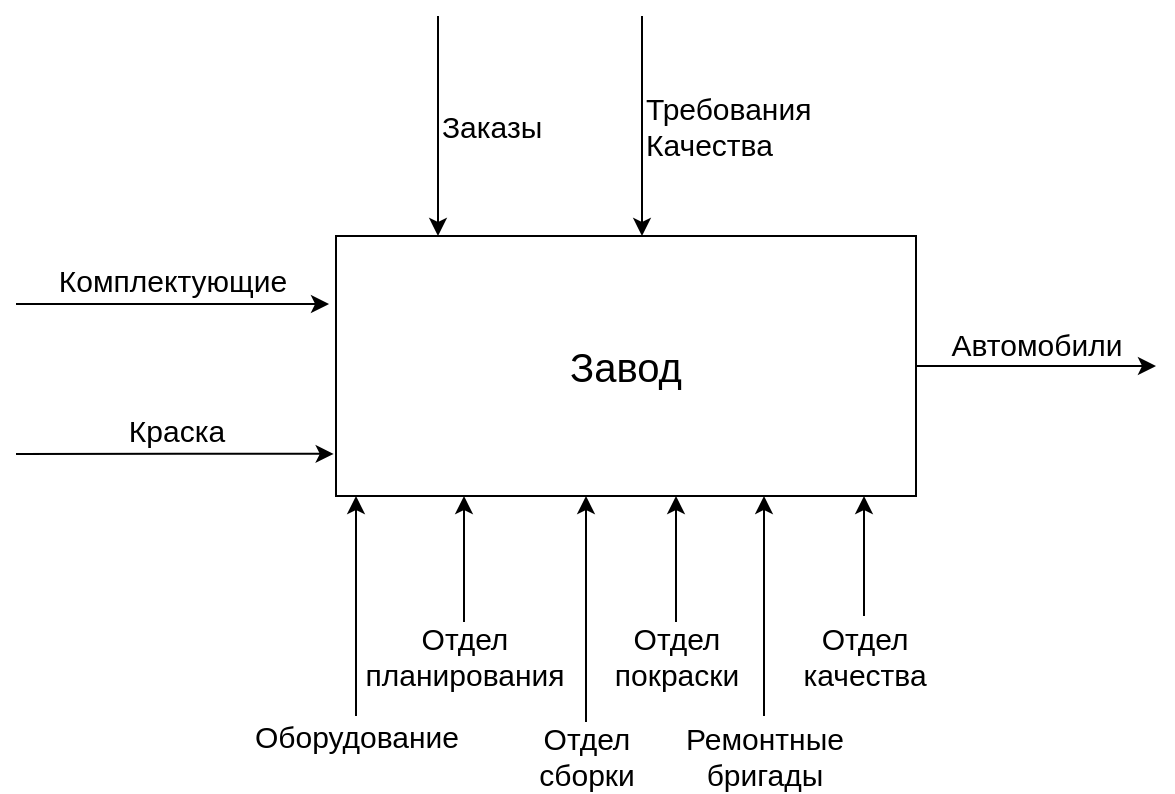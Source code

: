 <mxfile version="12.7.1" type="device"><diagram id="OWj3A6412yb5RkKk0McI" name="Page-1"><mxGraphModel dx="1422" dy="745" grid="1" gridSize="10" guides="1" tooltips="1" connect="1" arrows="1" fold="1" page="1" pageScale="1" pageWidth="827" pageHeight="1169" math="0" shadow="0"><root><mxCell id="0"/><mxCell id="1" parent="0"/><mxCell id="RQqrFgR-ohzdkuPpUtYx-2" value="Автомобили" style="edgeStyle=orthogonalEdgeStyle;rounded=0;orthogonalLoop=1;jettySize=auto;html=1;labelPosition=center;verticalLabelPosition=top;align=center;verticalAlign=bottom;fontSize=15;" edge="1" parent="1" source="RQqrFgR-ohzdkuPpUtYx-1"><mxGeometry relative="1" as="geometry"><mxPoint x="690" y="335" as="targetPoint"/></mxGeometry></mxCell><mxCell id="RQqrFgR-ohzdkuPpUtYx-4" value="Заказы" style="edgeStyle=orthogonalEdgeStyle;rounded=0;orthogonalLoop=1;jettySize=auto;html=1;fontSize=15;endArrow=none;endFill=0;startArrow=classic;startFill=1;exitX=0.5;exitY=0;exitDx=0;exitDy=0;labelPosition=right;verticalLabelPosition=middle;align=left;verticalAlign=middle;" edge="1" parent="1"><mxGeometry relative="1" as="geometry"><mxPoint x="331" y="160" as="targetPoint"/><mxPoint x="331" y="270" as="sourcePoint"/></mxGeometry></mxCell><mxCell id="RQqrFgR-ohzdkuPpUtYx-5" value="Комплектующие" style="edgeStyle=orthogonalEdgeStyle;rounded=0;orthogonalLoop=1;jettySize=auto;html=1;startArrow=classic;startFill=1;endArrow=none;endFill=0;fontSize=15;labelPosition=center;verticalLabelPosition=top;align=center;verticalAlign=bottom;exitX=-0.012;exitY=0.2;exitDx=0;exitDy=0;exitPerimeter=0;" edge="1" parent="1"><mxGeometry relative="1" as="geometry"><mxPoint x="120" y="304" as="targetPoint"/><mxPoint x="276.52" y="304" as="sourcePoint"/></mxGeometry></mxCell><mxCell id="RQqrFgR-ohzdkuPpUtYx-8" value="Требования&lt;br&gt;Качества" style="edgeStyle=orthogonalEdgeStyle;rounded=0;orthogonalLoop=1;jettySize=auto;html=1;startArrow=classic;startFill=1;endArrow=none;endFill=0;fontSize=15;exitX=0.5;exitY=0;exitDx=0;exitDy=0;labelPosition=right;verticalLabelPosition=middle;align=left;verticalAlign=middle;" edge="1" parent="1"><mxGeometry relative="1" as="geometry"><mxPoint x="433" y="160" as="targetPoint"/><mxPoint x="433" y="270" as="sourcePoint"/></mxGeometry></mxCell><mxCell id="RQqrFgR-ohzdkuPpUtYx-12" value="Краска" style="edgeStyle=orthogonalEdgeStyle;rounded=0;orthogonalLoop=1;jettySize=auto;html=1;exitX=-0.004;exitY=0.838;exitDx=0;exitDy=0;startArrow=classic;startFill=1;endArrow=none;endFill=0;fontSize=15;exitPerimeter=0;labelPosition=center;verticalLabelPosition=top;align=center;verticalAlign=bottom;" edge="1" parent="1" source="RQqrFgR-ohzdkuPpUtYx-1"><mxGeometry relative="1" as="geometry"><mxPoint x="120" y="379" as="targetPoint"/></mxGeometry></mxCell><mxCell id="RQqrFgR-ohzdkuPpUtYx-20" value="Отдел&lt;br&gt;планирования" style="edgeStyle=orthogonalEdgeStyle;rounded=0;orthogonalLoop=1;jettySize=auto;html=1;exitX=0.25;exitY=1;exitDx=0;exitDy=0;startArrow=classic;startFill=1;endArrow=none;endFill=0;fontSize=15;" edge="1" parent="1"><mxGeometry x="1" relative="1" as="geometry"><mxPoint x="344" y="480" as="targetPoint"/><mxPoint x="344" y="400" as="sourcePoint"/><mxPoint as="offset"/></mxGeometry></mxCell><mxCell id="RQqrFgR-ohzdkuPpUtYx-21" value="Отдел&lt;br&gt;сборки" style="edgeStyle=orthogonalEdgeStyle;rounded=0;orthogonalLoop=1;jettySize=auto;html=1;startArrow=classic;startFill=1;endArrow=none;endFill=0;fontSize=15;exitX=0.5;exitY=1;exitDx=0;exitDy=0;" edge="1" parent="1"><mxGeometry x="1" relative="1" as="geometry"><mxPoint x="405" y="530" as="targetPoint"/><mxPoint x="405" y="400" as="sourcePoint"/><mxPoint as="offset"/></mxGeometry></mxCell><mxCell id="RQqrFgR-ohzdkuPpUtYx-22" value="Отдел&lt;br&gt;покраски" style="edgeStyle=orthogonalEdgeStyle;rounded=0;orthogonalLoop=1;jettySize=auto;html=1;exitX=0.5;exitY=1;exitDx=0;exitDy=0;startArrow=classic;startFill=1;endArrow=none;endFill=0;fontSize=15;" edge="1" parent="1"><mxGeometry x="1" y="10" relative="1" as="geometry"><mxPoint x="450" y="470" as="targetPoint"/><mxPoint x="450" y="400" as="sourcePoint"/><mxPoint x="-10" y="10" as="offset"/></mxGeometry></mxCell><mxCell id="RQqrFgR-ohzdkuPpUtYx-24" value="Ремонтные&lt;br&gt;бригады" style="edgeStyle=orthogonalEdgeStyle;rounded=0;orthogonalLoop=1;jettySize=auto;html=1;startArrow=classic;startFill=1;endArrow=none;endFill=0;fontSize=15;exitX=0.5;exitY=1;exitDx=0;exitDy=0;" edge="1" parent="1"><mxGeometry x="1" y="20" relative="1" as="geometry"><mxPoint x="494" y="510" as="targetPoint"/><mxPoint x="494" y="400" as="sourcePoint"/><mxPoint x="-20" y="20" as="offset"/></mxGeometry></mxCell><mxCell id="RQqrFgR-ohzdkuPpUtYx-27" value="Оборудование" style="edgeStyle=orthogonalEdgeStyle;rounded=0;orthogonalLoop=1;jettySize=auto;html=1;startArrow=classic;startFill=1;endArrow=none;endFill=0;fontSize=15;" edge="1" parent="1"><mxGeometry x="1" y="10" relative="1" as="geometry"><mxPoint x="290" y="510" as="targetPoint"/><mxPoint x="290" y="400" as="sourcePoint"/><mxPoint x="-10" y="10" as="offset"/></mxGeometry></mxCell><mxCell id="RQqrFgR-ohzdkuPpUtYx-28" value="Отдел&lt;br&gt;качества" style="edgeStyle=orthogonalEdgeStyle;rounded=0;orthogonalLoop=1;jettySize=auto;html=1;startArrow=classic;startFill=1;endArrow=none;endFill=0;fontSize=15;" edge="1" parent="1"><mxGeometry x="1" y="20" relative="1" as="geometry"><mxPoint x="544" y="460" as="targetPoint"/><mxPoint x="544" y="400" as="sourcePoint"/><mxPoint x="-20" y="20" as="offset"/></mxGeometry></mxCell><mxCell id="RQqrFgR-ohzdkuPpUtYx-1" value="&lt;font style=&quot;font-size: 20px&quot;&gt;Завод&lt;/font&gt;" style="rounded=0;whiteSpace=wrap;html=1;" vertex="1" parent="1"><mxGeometry x="280" y="270" width="290" height="130" as="geometry"/></mxCell></root></mxGraphModel></diagram></mxfile>